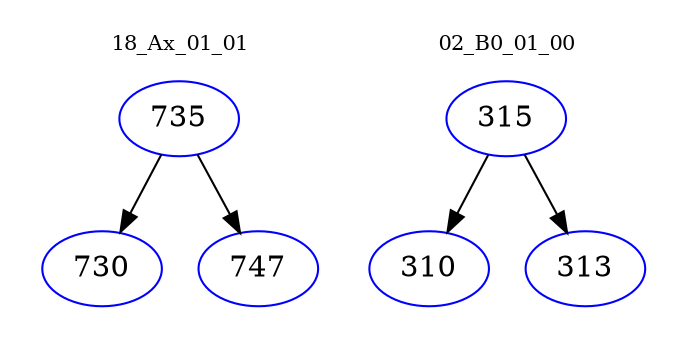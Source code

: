 digraph{
subgraph cluster_0 {
color = white
label = "18_Ax_01_01";
fontsize=10;
T0_735 [label="735", color="blue"]
T0_735 -> T0_730 [color="black"]
T0_730 [label="730", color="blue"]
T0_735 -> T0_747 [color="black"]
T0_747 [label="747", color="blue"]
}
subgraph cluster_1 {
color = white
label = "02_B0_01_00";
fontsize=10;
T1_315 [label="315", color="blue"]
T1_315 -> T1_310 [color="black"]
T1_310 [label="310", color="blue"]
T1_315 -> T1_313 [color="black"]
T1_313 [label="313", color="blue"]
}
}
